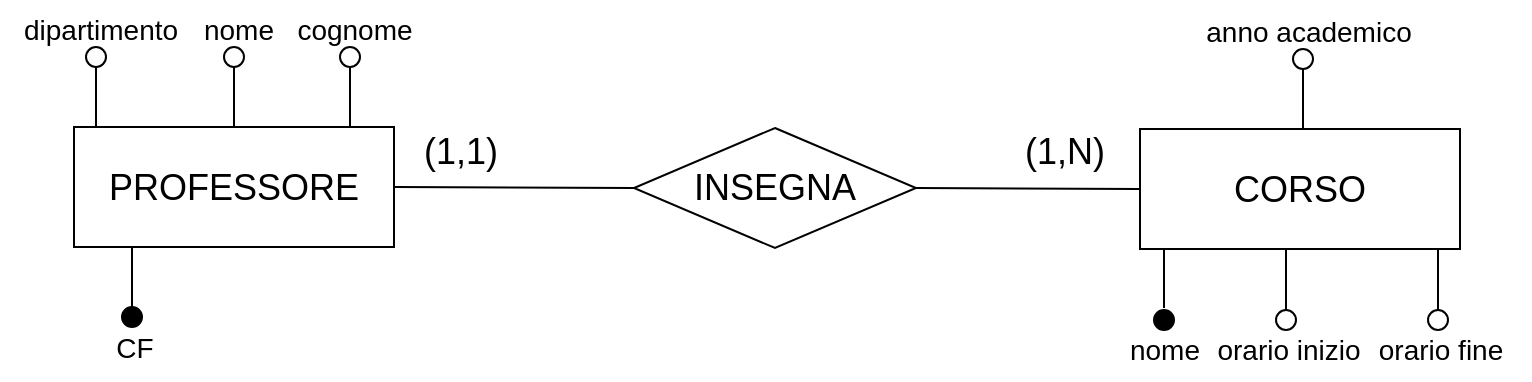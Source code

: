 <?xml version="1.0" encoding="UTF-8"?>
<mxfile version="28.2.5">
  <diagram name="Pagina-1" id="SHImMo-cX8PR3l8xb86j">
    <mxGraphModel dx="830" dy="431" grid="1" gridSize="10" guides="1" tooltips="1" connect="1" arrows="1" fold="1" page="1" pageScale="1" pageWidth="1169" pageHeight="827" math="0" shadow="0">
      <root>
        <mxCell id="0" />
        <mxCell id="1" parent="0" />
        <mxCell id="unjvJsAtwSInByf4UnUb-1" value="&lt;span style=&quot;font-size: 18px;&quot;&gt;PROFESSORE&lt;/span&gt;" style="rounded=0;whiteSpace=wrap;html=1;" parent="1" vertex="1">
          <mxGeometry x="227" y="287.5" width="160" height="60" as="geometry" />
        </mxCell>
        <mxCell id="unjvJsAtwSInByf4UnUb-5" value="" style="endArrow=none;html=1;rounded=0;exitX=0.067;exitY=0;exitDx=0;exitDy=0;exitPerimeter=0;" parent="1" edge="1">
          <mxGeometry width="50" height="50" relative="1" as="geometry">
            <mxPoint x="365" y="287.5" as="sourcePoint" />
            <mxPoint x="365" y="257.5" as="targetPoint" />
          </mxGeometry>
        </mxCell>
        <mxCell id="unjvJsAtwSInByf4UnUb-6" value="" style="ellipse;whiteSpace=wrap;html=1;aspect=fixed;" parent="1" vertex="1">
          <mxGeometry x="360" y="247.5" width="10" height="10" as="geometry" />
        </mxCell>
        <mxCell id="unjvJsAtwSInByf4UnUb-7" value="&lt;font style=&quot;font-size: 14px;&quot;&gt;nome&lt;/font&gt;" style="text;html=1;align=center;verticalAlign=middle;resizable=0;points=[];autosize=1;strokeColor=none;fillColor=none;" parent="1" vertex="1">
          <mxGeometry x="279" y="224" width="60" height="30" as="geometry" />
        </mxCell>
        <mxCell id="unjvJsAtwSInByf4UnUb-14" value="" style="endArrow=none;html=1;rounded=0;exitX=0.067;exitY=0;exitDx=0;exitDy=0;exitPerimeter=0;" parent="1" edge="1">
          <mxGeometry width="50" height="50" relative="1" as="geometry">
            <mxPoint x="307" y="287.5" as="sourcePoint" />
            <mxPoint x="307" y="257.5" as="targetPoint" />
          </mxGeometry>
        </mxCell>
        <mxCell id="unjvJsAtwSInByf4UnUb-15" value="" style="ellipse;whiteSpace=wrap;html=1;aspect=fixed;direction=south;" parent="1" vertex="1">
          <mxGeometry x="302" y="247.5" width="10" height="10" as="geometry" />
        </mxCell>
        <mxCell id="unjvJsAtwSInByf4UnUb-61" value="&lt;font style=&quot;font-size: 18px;&quot;&gt;CORSO&lt;/font&gt;" style="rounded=0;whiteSpace=wrap;html=1;" parent="1" vertex="1">
          <mxGeometry x="760" y="288.5" width="160" height="60" as="geometry" />
        </mxCell>
        <mxCell id="unjvJsAtwSInByf4UnUb-65" value="" style="endArrow=none;html=1;rounded=0;exitX=0.067;exitY=0;exitDx=0;exitDy=0;exitPerimeter=0;" parent="1" edge="1">
          <mxGeometry width="50" height="50" relative="1" as="geometry">
            <mxPoint x="833" y="349" as="sourcePoint" />
            <mxPoint x="833" y="379" as="targetPoint" />
          </mxGeometry>
        </mxCell>
        <mxCell id="unjvJsAtwSInByf4UnUb-66" value="" style="ellipse;whiteSpace=wrap;html=1;aspect=fixed;rotation=-180;" parent="1" vertex="1">
          <mxGeometry x="828" y="379" width="10" height="10" as="geometry" />
        </mxCell>
        <mxCell id="unjvJsAtwSInByf4UnUb-71" value="" style="endArrow=none;html=1;rounded=0;exitX=0.067;exitY=0;exitDx=0;exitDy=0;exitPerimeter=0;" parent="1" edge="1">
          <mxGeometry width="50" height="50" relative="1" as="geometry">
            <mxPoint x="772" y="348" as="sourcePoint" />
            <mxPoint x="772" y="378" as="targetPoint" />
          </mxGeometry>
        </mxCell>
        <mxCell id="unjvJsAtwSInByf4UnUb-72" value="" style="ellipse;whiteSpace=wrap;html=1;aspect=fixed;rotation=-180;fillColor=#000000;" parent="1" vertex="1">
          <mxGeometry x="767" y="379" width="10" height="10" as="geometry" />
        </mxCell>
        <mxCell id="unjvJsAtwSInByf4UnUb-78" value="&lt;font style=&quot;font-size: 14px;&quot;&gt;nome&lt;/font&gt;" style="text;html=1;align=center;verticalAlign=middle;resizable=0;points=[];autosize=1;strokeColor=none;fillColor=none;" parent="1" vertex="1">
          <mxGeometry x="742" y="384" width="60" height="30" as="geometry" />
        </mxCell>
        <mxCell id="unjvJsAtwSInByf4UnUb-80" value="&lt;font style=&quot;font-size: 14px;&quot;&gt;orario inizio&lt;/font&gt;" style="text;html=1;align=center;verticalAlign=middle;resizable=0;points=[];autosize=1;strokeColor=none;fillColor=none;" parent="1" vertex="1">
          <mxGeometry x="784" y="384" width="100" height="30" as="geometry" />
        </mxCell>
        <mxCell id="unjvJsAtwSInByf4UnUb-81" value="&lt;font style=&quot;font-size: 18px;&quot;&gt;INSEGNA&lt;/font&gt;" style="rhombus;whiteSpace=wrap;html=1;" parent="1" vertex="1">
          <mxGeometry x="507" y="288" width="141" height="60" as="geometry" />
        </mxCell>
        <mxCell id="unjvJsAtwSInByf4UnUb-83" value="" style="endArrow=none;html=1;rounded=0;exitX=1;exitY=0.5;exitDx=0;exitDy=0;entryX=0;entryY=0.5;entryDx=0;entryDy=0;" parent="1" source="unjvJsAtwSInByf4UnUb-1" target="unjvJsAtwSInByf4UnUb-81" edge="1">
          <mxGeometry width="50" height="50" relative="1" as="geometry">
            <mxPoint x="597" y="501.5" as="sourcePoint" />
            <mxPoint x="647" y="451.5" as="targetPoint" />
          </mxGeometry>
        </mxCell>
        <mxCell id="unjvJsAtwSInByf4UnUb-84" value="" style="endArrow=none;html=1;rounded=0;exitX=1;exitY=0.5;exitDx=0;exitDy=0;entryX=0;entryY=0.5;entryDx=0;entryDy=0;" parent="1" source="unjvJsAtwSInByf4UnUb-81" target="unjvJsAtwSInByf4UnUb-61" edge="1">
          <mxGeometry width="50" height="50" relative="1" as="geometry">
            <mxPoint x="597" y="501.5" as="sourcePoint" />
            <mxPoint x="647" y="451.5" as="targetPoint" />
          </mxGeometry>
        </mxCell>
        <mxCell id="unjvJsAtwSInByf4UnUb-91" value="&lt;font style=&quot;font-size: 18px;&quot;&gt;(1,1)&lt;/font&gt;" style="text;html=1;align=center;verticalAlign=middle;resizable=0;points=[];autosize=1;strokeColor=none;fillColor=none;" parent="1" vertex="1">
          <mxGeometry x="390" y="280" width="60" height="40" as="geometry" />
        </mxCell>
        <mxCell id="unjvJsAtwSInByf4UnUb-92" value="&lt;font style=&quot;font-size: 18px;&quot;&gt;(1,N)&lt;/font&gt;" style="text;html=1;align=center;verticalAlign=middle;resizable=0;points=[];autosize=1;strokeColor=none;fillColor=none;" parent="1" vertex="1">
          <mxGeometry x="692" y="280" width="60" height="40" as="geometry" />
        </mxCell>
        <mxCell id="CcaYhzzBdF9eLu_KtUvN-2" value="&lt;font style=&quot;font-size: 14px;&quot;&gt;cognome&lt;/font&gt;" style="text;html=1;align=center;verticalAlign=middle;resizable=0;points=[];autosize=1;strokeColor=none;fillColor=none;" parent="1" vertex="1">
          <mxGeometry x="327" y="224" width="80" height="30" as="geometry" />
        </mxCell>
        <mxCell id="sy5HOTditzcSrkJo1PVW-5" value="" style="endArrow=none;html=1;rounded=0;exitX=0.067;exitY=0;exitDx=0;exitDy=0;exitPerimeter=0;" edge="1" parent="1">
          <mxGeometry width="50" height="50" relative="1" as="geometry">
            <mxPoint x="256" y="347.5" as="sourcePoint" />
            <mxPoint x="256" y="377.5" as="targetPoint" />
          </mxGeometry>
        </mxCell>
        <mxCell id="sy5HOTditzcSrkJo1PVW-6" value="" style="ellipse;whiteSpace=wrap;html=1;aspect=fixed;rotation=-180;fillColor=#000000;" vertex="1" parent="1">
          <mxGeometry x="251" y="377.5" width="10" height="10" as="geometry" />
        </mxCell>
        <mxCell id="sy5HOTditzcSrkJo1PVW-7" value="&lt;font style=&quot;font-size: 14px;&quot;&gt;CF&lt;/font&gt;" style="text;html=1;align=center;verticalAlign=middle;resizable=0;points=[];autosize=1;strokeColor=none;fillColor=none;" vertex="1" parent="1">
          <mxGeometry x="237" y="382.5" width="40" height="30" as="geometry" />
        </mxCell>
        <mxCell id="sy5HOTditzcSrkJo1PVW-26" value="&lt;font style=&quot;font-size: 14px;&quot;&gt;anno academico&lt;/font&gt;" style="text;html=1;align=center;verticalAlign=middle;resizable=0;points=[];autosize=1;strokeColor=none;fillColor=none;" vertex="1" parent="1">
          <mxGeometry x="778.5" y="225" width="130" height="30" as="geometry" />
        </mxCell>
        <mxCell id="sy5HOTditzcSrkJo1PVW-27" value="" style="endArrow=none;html=1;rounded=0;exitX=0.067;exitY=0;exitDx=0;exitDy=0;exitPerimeter=0;" edge="1" parent="1">
          <mxGeometry width="50" height="50" relative="1" as="geometry">
            <mxPoint x="841.5" y="288.5" as="sourcePoint" />
            <mxPoint x="841.5" y="258.5" as="targetPoint" />
          </mxGeometry>
        </mxCell>
        <mxCell id="sy5HOTditzcSrkJo1PVW-28" value="" style="ellipse;whiteSpace=wrap;html=1;aspect=fixed;direction=south;" vertex="1" parent="1">
          <mxGeometry x="836.5" y="248.5" width="10" height="10" as="geometry" />
        </mxCell>
        <mxCell id="sy5HOTditzcSrkJo1PVW-37" value="&lt;font style=&quot;font-size: 14px;&quot;&gt;dipartimento&lt;/font&gt;" style="text;html=1;align=center;verticalAlign=middle;resizable=0;points=[];autosize=1;strokeColor=none;fillColor=none;" vertex="1" parent="1">
          <mxGeometry x="190" y="224" width="100" height="30" as="geometry" />
        </mxCell>
        <mxCell id="sy5HOTditzcSrkJo1PVW-38" value="" style="endArrow=none;html=1;rounded=0;exitX=0.067;exitY=0;exitDx=0;exitDy=0;exitPerimeter=0;" edge="1" parent="1">
          <mxGeometry width="50" height="50" relative="1" as="geometry">
            <mxPoint x="238" y="287.5" as="sourcePoint" />
            <mxPoint x="238" y="257.5" as="targetPoint" />
          </mxGeometry>
        </mxCell>
        <mxCell id="sy5HOTditzcSrkJo1PVW-39" value="" style="ellipse;whiteSpace=wrap;html=1;aspect=fixed;direction=south;" vertex="1" parent="1">
          <mxGeometry x="233" y="247.5" width="10" height="10" as="geometry" />
        </mxCell>
        <mxCell id="sy5HOTditzcSrkJo1PVW-44" value="" style="endArrow=none;html=1;rounded=0;exitX=0.067;exitY=0;exitDx=0;exitDy=0;exitPerimeter=0;" edge="1" parent="1">
          <mxGeometry width="50" height="50" relative="1" as="geometry">
            <mxPoint x="909" y="349" as="sourcePoint" />
            <mxPoint x="909" y="379" as="targetPoint" />
          </mxGeometry>
        </mxCell>
        <mxCell id="sy5HOTditzcSrkJo1PVW-45" value="" style="ellipse;whiteSpace=wrap;html=1;aspect=fixed;rotation=-180;" vertex="1" parent="1">
          <mxGeometry x="904" y="379" width="10" height="10" as="geometry" />
        </mxCell>
        <mxCell id="sy5HOTditzcSrkJo1PVW-46" value="&lt;font style=&quot;font-size: 14px;&quot;&gt;orario fine&lt;/font&gt;" style="text;html=1;align=center;verticalAlign=middle;resizable=0;points=[];autosize=1;strokeColor=none;fillColor=none;" vertex="1" parent="1">
          <mxGeometry x="865" y="384" width="90" height="30" as="geometry" />
        </mxCell>
      </root>
    </mxGraphModel>
  </diagram>
</mxfile>
